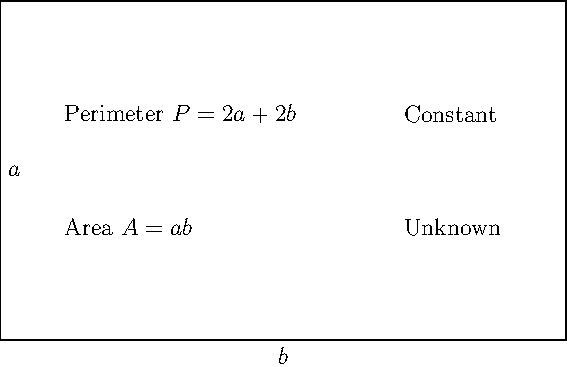 size(10cm);
draw((0,0)--(5,0)--(5,3)--(0,3)--(0,0));
label("$a$",(0,1.5),E);
label("$b$",(2.5,0),S);
label("Area $A=ab$",(0.5,1),E);
label("Perimeter $P=2a+2b$",(0.5,2),E);
label("Constant",(3.5,2),E);
label("Unknown",(3.5,1),E);
